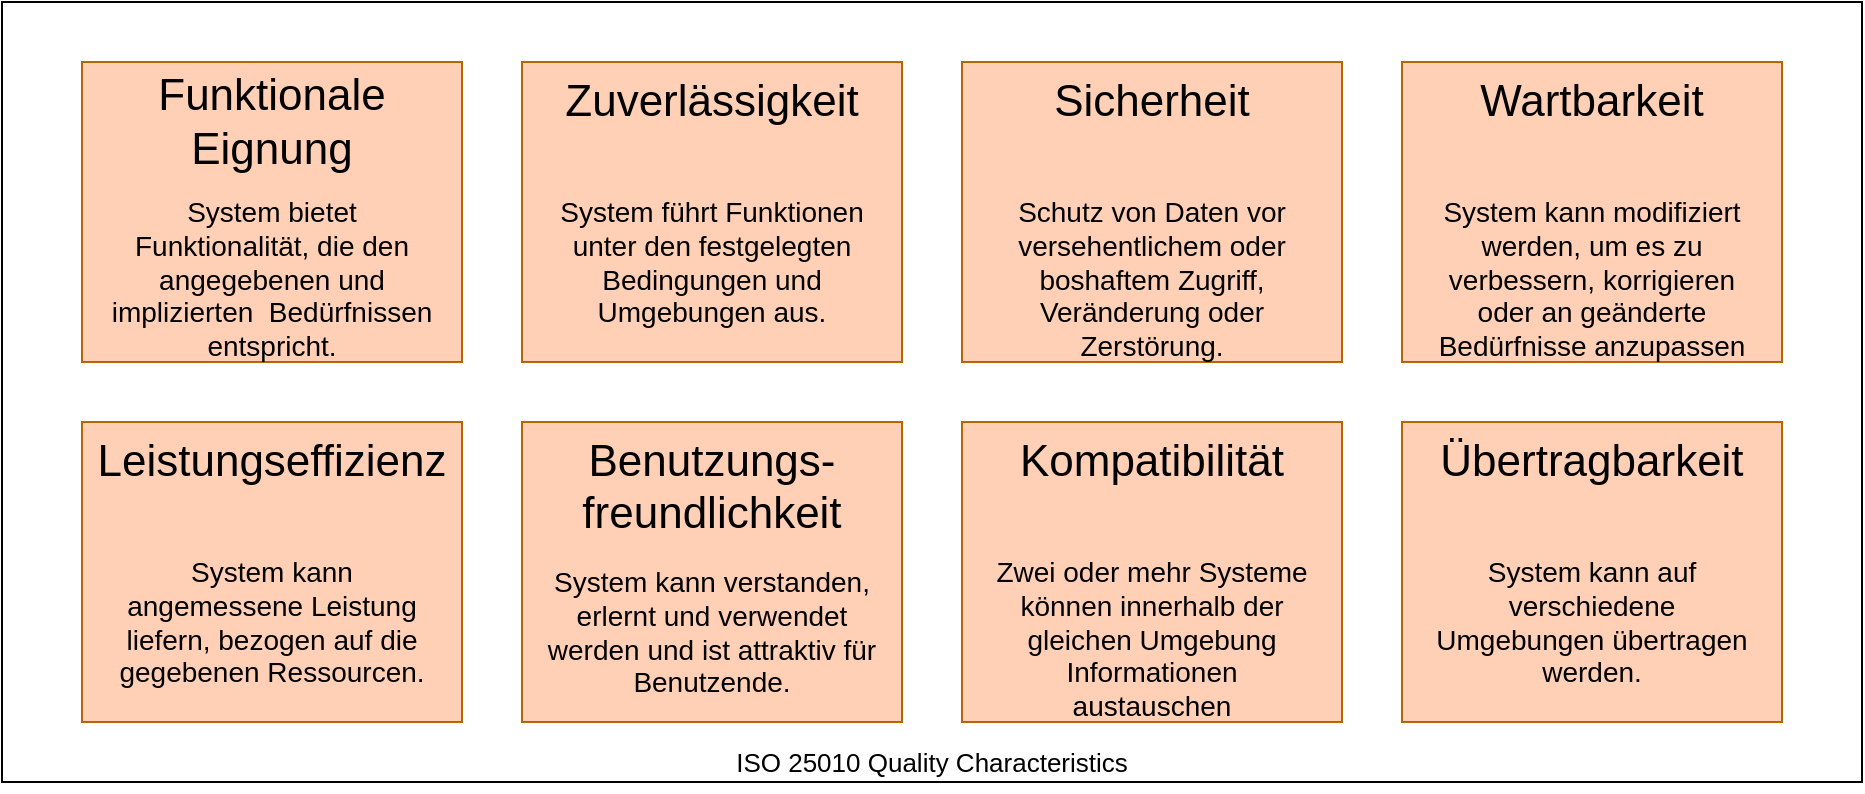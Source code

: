<mxfile version="18.0.1" type="device"><diagram id="LPTNytQwqBWC_GfA1Eqr" name="Seite-1"><mxGraphModel dx="1092" dy="833" grid="1" gridSize="10" guides="1" tooltips="1" connect="1" arrows="1" fold="1" page="1" pageScale="1" pageWidth="827" pageHeight="1169" math="0" shadow="0"><root><mxCell id="0"/><mxCell id="1" parent="0"/><mxCell id="GFLTo3d661KUQCDkYwe_-1" value="" style="rounded=0;whiteSpace=wrap;html=1;" vertex="1" parent="1"><mxGeometry y="10" width="930" height="390" as="geometry"/></mxCell><mxCell id="GFLTo3d661KUQCDkYwe_-2" value="" style="rounded=0;whiteSpace=wrap;html=1;fontSize=14;fillColor=#FFCFB6;strokeColor=#b46504;" vertex="1" parent="1"><mxGeometry x="40" y="40" width="190" height="150" as="geometry"/></mxCell><mxCell id="GFLTo3d661KUQCDkYwe_-3" value="Funktionale Eignung" style="text;html=1;strokeColor=none;fillColor=none;align=center;verticalAlign=middle;whiteSpace=wrap;rounded=0;fontSize=22;" vertex="1" parent="1"><mxGeometry x="40" y="40" width="190" height="60" as="geometry"/></mxCell><mxCell id="GFLTo3d661KUQCDkYwe_-4" value="System bietet Funktionalität, die den angegebenen und implizierten&amp;nbsp; Bedürfnissen entspricht." style="text;html=1;strokeColor=none;fillColor=none;align=center;verticalAlign=top;whiteSpace=wrap;rounded=0;fontSize=14;" vertex="1" parent="1"><mxGeometry x="50" y="100" width="170" height="90" as="geometry"/></mxCell><mxCell id="GFLTo3d661KUQCDkYwe_-5" value="" style="rounded=0;whiteSpace=wrap;html=1;fontSize=14;fillColor=#FFCFB6;strokeColor=#b46504;" vertex="1" parent="1"><mxGeometry x="260" y="40" width="190" height="150" as="geometry"/></mxCell><mxCell id="GFLTo3d661KUQCDkYwe_-6" value="Zuverlässigkeit" style="text;html=1;strokeColor=none;fillColor=none;align=center;verticalAlign=top;whiteSpace=wrap;rounded=0;fontSize=22;" vertex="1" parent="1"><mxGeometry x="260" y="40" width="190" height="60" as="geometry"/></mxCell><mxCell id="GFLTo3d661KUQCDkYwe_-7" value="System führt Funktionen unter den festgelegten Bedingungen und Umgebungen aus." style="text;html=1;strokeColor=none;fillColor=none;align=center;verticalAlign=top;whiteSpace=wrap;rounded=0;fontSize=14;" vertex="1" parent="1"><mxGeometry x="270" y="100" width="170" height="90" as="geometry"/></mxCell><mxCell id="GFLTo3d661KUQCDkYwe_-8" value="" style="rounded=0;whiteSpace=wrap;html=1;fontSize=14;fillColor=#FFCFB6;strokeColor=#b46504;" vertex="1" parent="1"><mxGeometry x="480" y="40" width="190" height="150" as="geometry"/></mxCell><mxCell id="GFLTo3d661KUQCDkYwe_-9" value="Sicherheit" style="text;html=1;strokeColor=none;fillColor=none;align=center;verticalAlign=top;whiteSpace=wrap;rounded=0;fontSize=22;" vertex="1" parent="1"><mxGeometry x="480" y="40" width="190" height="60" as="geometry"/></mxCell><mxCell id="GFLTo3d661KUQCDkYwe_-10" value="Schutz von Daten vor versehentlichem oder boshaftem Zugriff, Veränderung oder Zerstörung." style="text;html=1;strokeColor=none;fillColor=none;align=center;verticalAlign=top;whiteSpace=wrap;rounded=0;fontSize=14;" vertex="1" parent="1"><mxGeometry x="490" y="100" width="170" height="90" as="geometry"/></mxCell><mxCell id="GFLTo3d661KUQCDkYwe_-11" value="" style="rounded=0;whiteSpace=wrap;html=1;fontSize=14;fillColor=#FFCFB6;strokeColor=#b46504;" vertex="1" parent="1"><mxGeometry x="700" y="40" width="190" height="150" as="geometry"/></mxCell><mxCell id="GFLTo3d661KUQCDkYwe_-12" value="Wartbarkeit" style="text;html=1;strokeColor=none;fillColor=none;align=center;verticalAlign=top;whiteSpace=wrap;rounded=0;fontSize=22;" vertex="1" parent="1"><mxGeometry x="700" y="40" width="190" height="60" as="geometry"/></mxCell><mxCell id="GFLTo3d661KUQCDkYwe_-13" value="System kann modifiziert werden, um es zu verbessern, korrigieren oder an geänderte Bedürfnisse anzupassen" style="text;html=1;strokeColor=none;fillColor=none;align=center;verticalAlign=top;whiteSpace=wrap;rounded=0;fontSize=14;" vertex="1" parent="1"><mxGeometry x="710" y="100" width="170" height="90" as="geometry"/></mxCell><mxCell id="GFLTo3d661KUQCDkYwe_-14" value="" style="rounded=0;whiteSpace=wrap;html=1;fontSize=14;fillColor=#FFCFB6;strokeColor=#b46504;" vertex="1" parent="1"><mxGeometry x="40" y="220" width="190" height="150" as="geometry"/></mxCell><mxCell id="GFLTo3d661KUQCDkYwe_-15" value="Leistungseffizienz" style="text;html=1;strokeColor=none;fillColor=none;align=center;verticalAlign=top;whiteSpace=wrap;rounded=0;fontSize=22;" vertex="1" parent="1"><mxGeometry x="40" y="220" width="190" height="60" as="geometry"/></mxCell><mxCell id="GFLTo3d661KUQCDkYwe_-16" value="System kann angemessene Leistung liefern, bezogen auf die gegebenen Ressourcen." style="text;html=1;strokeColor=none;fillColor=none;align=center;verticalAlign=top;whiteSpace=wrap;rounded=0;fontSize=14;" vertex="1" parent="1"><mxGeometry x="50" y="280" width="170" height="90" as="geometry"/></mxCell><mxCell id="GFLTo3d661KUQCDkYwe_-17" value="" style="rounded=0;whiteSpace=wrap;html=1;fontSize=14;fillColor=#FFCFB6;strokeColor=#b46504;" vertex="1" parent="1"><mxGeometry x="260" y="220" width="190" height="150" as="geometry"/></mxCell><mxCell id="GFLTo3d661KUQCDkYwe_-18" value="Benutzungs-&lt;br&gt;freundlichkeit" style="text;html=1;strokeColor=none;fillColor=none;align=center;verticalAlign=top;whiteSpace=wrap;rounded=0;fontSize=22;" vertex="1" parent="1"><mxGeometry x="260" y="220" width="190" height="60" as="geometry"/></mxCell><mxCell id="GFLTo3d661KUQCDkYwe_-19" value="System kann verstanden, erlernt und verwendet werden und ist attraktiv für Benutzende." style="text;html=1;strokeColor=none;fillColor=none;align=center;verticalAlign=top;whiteSpace=wrap;rounded=0;fontSize=14;" vertex="1" parent="1"><mxGeometry x="270" y="285" width="170" height="90" as="geometry"/></mxCell><mxCell id="GFLTo3d661KUQCDkYwe_-20" value="" style="rounded=0;whiteSpace=wrap;html=1;fontSize=14;fillColor=#FFCFB6;strokeColor=#b46504;" vertex="1" parent="1"><mxGeometry x="480" y="220" width="190" height="150" as="geometry"/></mxCell><mxCell id="GFLTo3d661KUQCDkYwe_-21" value="Kompatibilität" style="text;html=1;strokeColor=none;fillColor=none;align=center;verticalAlign=top;whiteSpace=wrap;rounded=0;fontSize=22;" vertex="1" parent="1"><mxGeometry x="480" y="220" width="190" height="60" as="geometry"/></mxCell><mxCell id="GFLTo3d661KUQCDkYwe_-22" value="Zwei oder mehr Systeme können innerhalb der gleichen Umgebung Informationen austauschen" style="text;html=1;strokeColor=none;fillColor=none;align=center;verticalAlign=top;whiteSpace=wrap;rounded=0;fontSize=14;" vertex="1" parent="1"><mxGeometry x="490" y="280" width="170" height="90" as="geometry"/></mxCell><mxCell id="GFLTo3d661KUQCDkYwe_-23" value="" style="rounded=0;whiteSpace=wrap;html=1;fontSize=14;fillColor=#FFCFB6;strokeColor=#b46504;" vertex="1" parent="1"><mxGeometry x="700" y="220" width="190" height="150" as="geometry"/></mxCell><mxCell id="GFLTo3d661KUQCDkYwe_-24" value="Übertragbarkeit" style="text;html=1;strokeColor=none;fillColor=none;align=center;verticalAlign=top;whiteSpace=wrap;rounded=0;fontSize=22;" vertex="1" parent="1"><mxGeometry x="700" y="220" width="190" height="60" as="geometry"/></mxCell><mxCell id="GFLTo3d661KUQCDkYwe_-25" value="System kann auf verschiedene Umgebungen übertragen werden." style="text;html=1;strokeColor=none;fillColor=none;align=center;verticalAlign=top;whiteSpace=wrap;rounded=0;fontSize=14;" vertex="1" parent="1"><mxGeometry x="710" y="280" width="170" height="90" as="geometry"/></mxCell><mxCell id="GFLTo3d661KUQCDkYwe_-26" value="ISO 25010 Quality Characteristics" style="text;html=1;strokeColor=none;fillColor=none;align=center;verticalAlign=middle;whiteSpace=wrap;rounded=0;fontSize=13;" vertex="1" parent="1"><mxGeometry y="375" width="930" height="30" as="geometry"/></mxCell></root></mxGraphModel></diagram></mxfile>